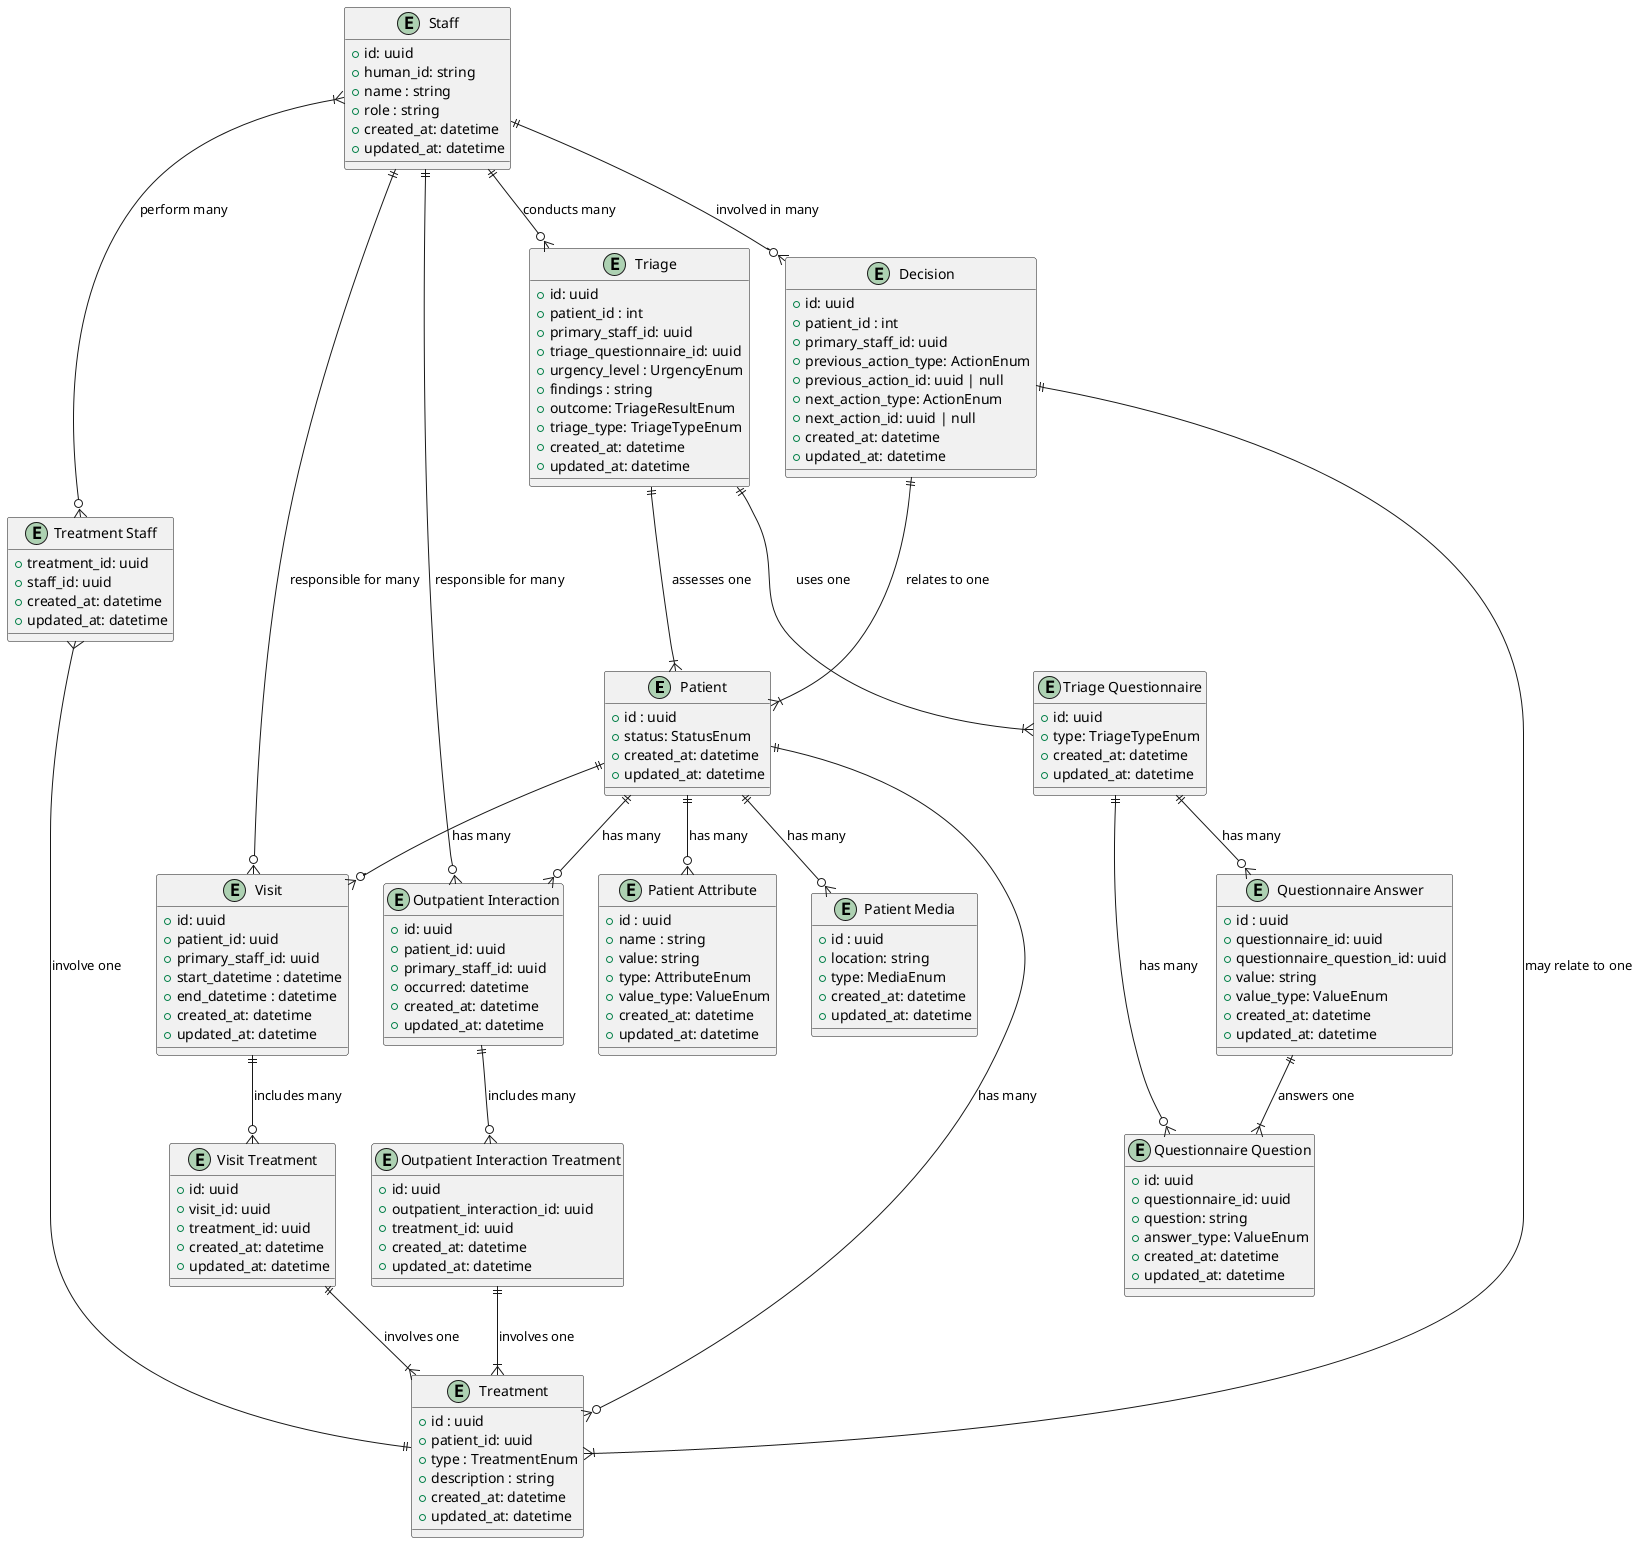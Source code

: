 @startuml

entity "Patient" as Patient {
    + id : uuid
    + status: StatusEnum
    + created_at: datetime 
    + updated_at: datetime 
}
entity "Patient Attribute" as PatientAttribute {
    + id : uuid
    + name : string
    + value: string
    + type: AttributeEnum 
    + value_type: ValueEnum 
    + created_at: datetime 
    + updated_at: datetime 
}
entity "Patient Media" as PatientMedia {
    + id : uuid
    + location: string
    + type: MediaEnum
    + created_at: datetime 
    + updated_at: datetime 
}

entity "Treatment" as Treatment{
    + id : uuid 
    + patient_id: uuid 
    + type : TreatmentEnum 
    + description : string
    + created_at: datetime 
    + updated_at: datetime 
}
entity "Treatment Staff" as TreatmentStaff {
    + treatment_id: uuid 
    + staff_id: uuid 
    + created_at: datetime 
    + updated_at: datetime 
}

entity "Staff" as Staff {
    + id: uuid
    + human_id: string 
    + name : string
    + role : string
    + created_at: datetime 
    + updated_at: datetime 
}

entity "Visit" as Visit {
    + id: uuid
    + patient_id: uuid
    + primary_staff_id: uuid 
    + start_datetime : datetime
    + end_datetime : datetime
    + created_at: datetime 
    + updated_at: datetime 
}
entity "Visit Treatment" as VisitTreatment {
    + id: uuid
    + visit_id: uuid
    + treatment_id: uuid
    + created_at: datetime 
    + updated_at: datetime 
}
entity "Outpatient Interaction" as OutpatientInteraction {
    + id: uuid
    + patient_id: uuid
    + primary_staff_id: uuid 
    + occurred: datetime
    + created_at: datetime 
    + updated_at: datetime 
}
entity "Outpatient Interaction Treatment" as OutpatientInteractionTreatment {
    + id: uuid
    + outpatient_interaction_id: uuid
    + treatment_id: uuid
    + created_at: datetime 
    + updated_at: datetime 
}
entity "Triage" as Triage {
    + id: uuid 
    + patient_id : int
    + primary_staff_id: uuid 
    + triage_questionnaire_id: uuid 
    + urgency_level : UrgencyEnum 
    + findings : string
    + outcome: TriageResultEnum 
    + triage_type: TriageTypeEnum 
    + created_at: datetime 
    + updated_at: datetime 
}
entity "Triage Questionnaire" as TriageQuestionnaire {
    + id: uuid 
    + type: TriageTypeEnum 
    + created_at: datetime 
    + updated_at: datetime 
}
entity "Questionnaire Question" as QuestionnaireQuestion {
    + id: uuid 
    + questionnaire_id: uuid 
    + question: string 
    + answer_type: ValueEnum
    + created_at: datetime 
    + updated_at: datetime 
}
entity "Questionnaire Answer" as QuestionnaireAnswer {
    + id : uuid
    + questionnaire_id: uuid
    + questionnaire_question_id: uuid
    + value: string
    + value_type: ValueEnum 
    + created_at: datetime 
    + updated_at: datetime 
}
entity "Decision" as Decision {
    + id: uuid 
    + patient_id : int
    + primary_staff_id: uuid 
    + previous_action_type: ActionEnum
    + previous_action_id: uuid | null
    + next_action_type: ActionEnum
    + next_action_id: uuid | null
    + created_at: datetime 
    + updated_at: datetime 
}

Patient ||--o{ PatientAttribute : "has many"
Patient ||--o{ PatientMedia : "has many"
Patient ||--o{ Treatment : "has many"
Patient ||--o{ Visit : "has many"
Patient ||--o{ OutpatientInteraction : "has many"
Decision ||--|{ Patient: "relates to one"
Decision ||--|{ Treatment: "may relate to one"

Staff }|--o{ TreatmentStaff : "perform many"
TreatmentStaff }--|| Treatment : "involve one"
Staff ||--o{ Visit : "responsible for many"
Staff ||--o{ OutpatientInteraction : "responsible for many"
Staff ||--o{ Triage : "conducts many"
Staff ||--o{ Decision : "involved in many"


Visit ||--o{ VisitTreatment : "includes many"
VisitTreatment ||--|{ Treatment : "involves one"
OutpatientInteraction ||--o{ OutpatientInteractionTreatment : "includes many"
OutpatientInteractionTreatment ||--|{ Treatment : "involves one"
Triage ||--|{ Patient : "assesses one"
Triage ||--|{ TriageQuestionnaire: "uses one"
TriageQuestionnaire ||--o{ QuestionnaireQuestion : "has many"
TriageQuestionnaire ||--o{ QuestionnaireAnswer: "has many"
QuestionnaireAnswer ||--|{ QuestionnaireQuestion : "answers one"

@enduml
